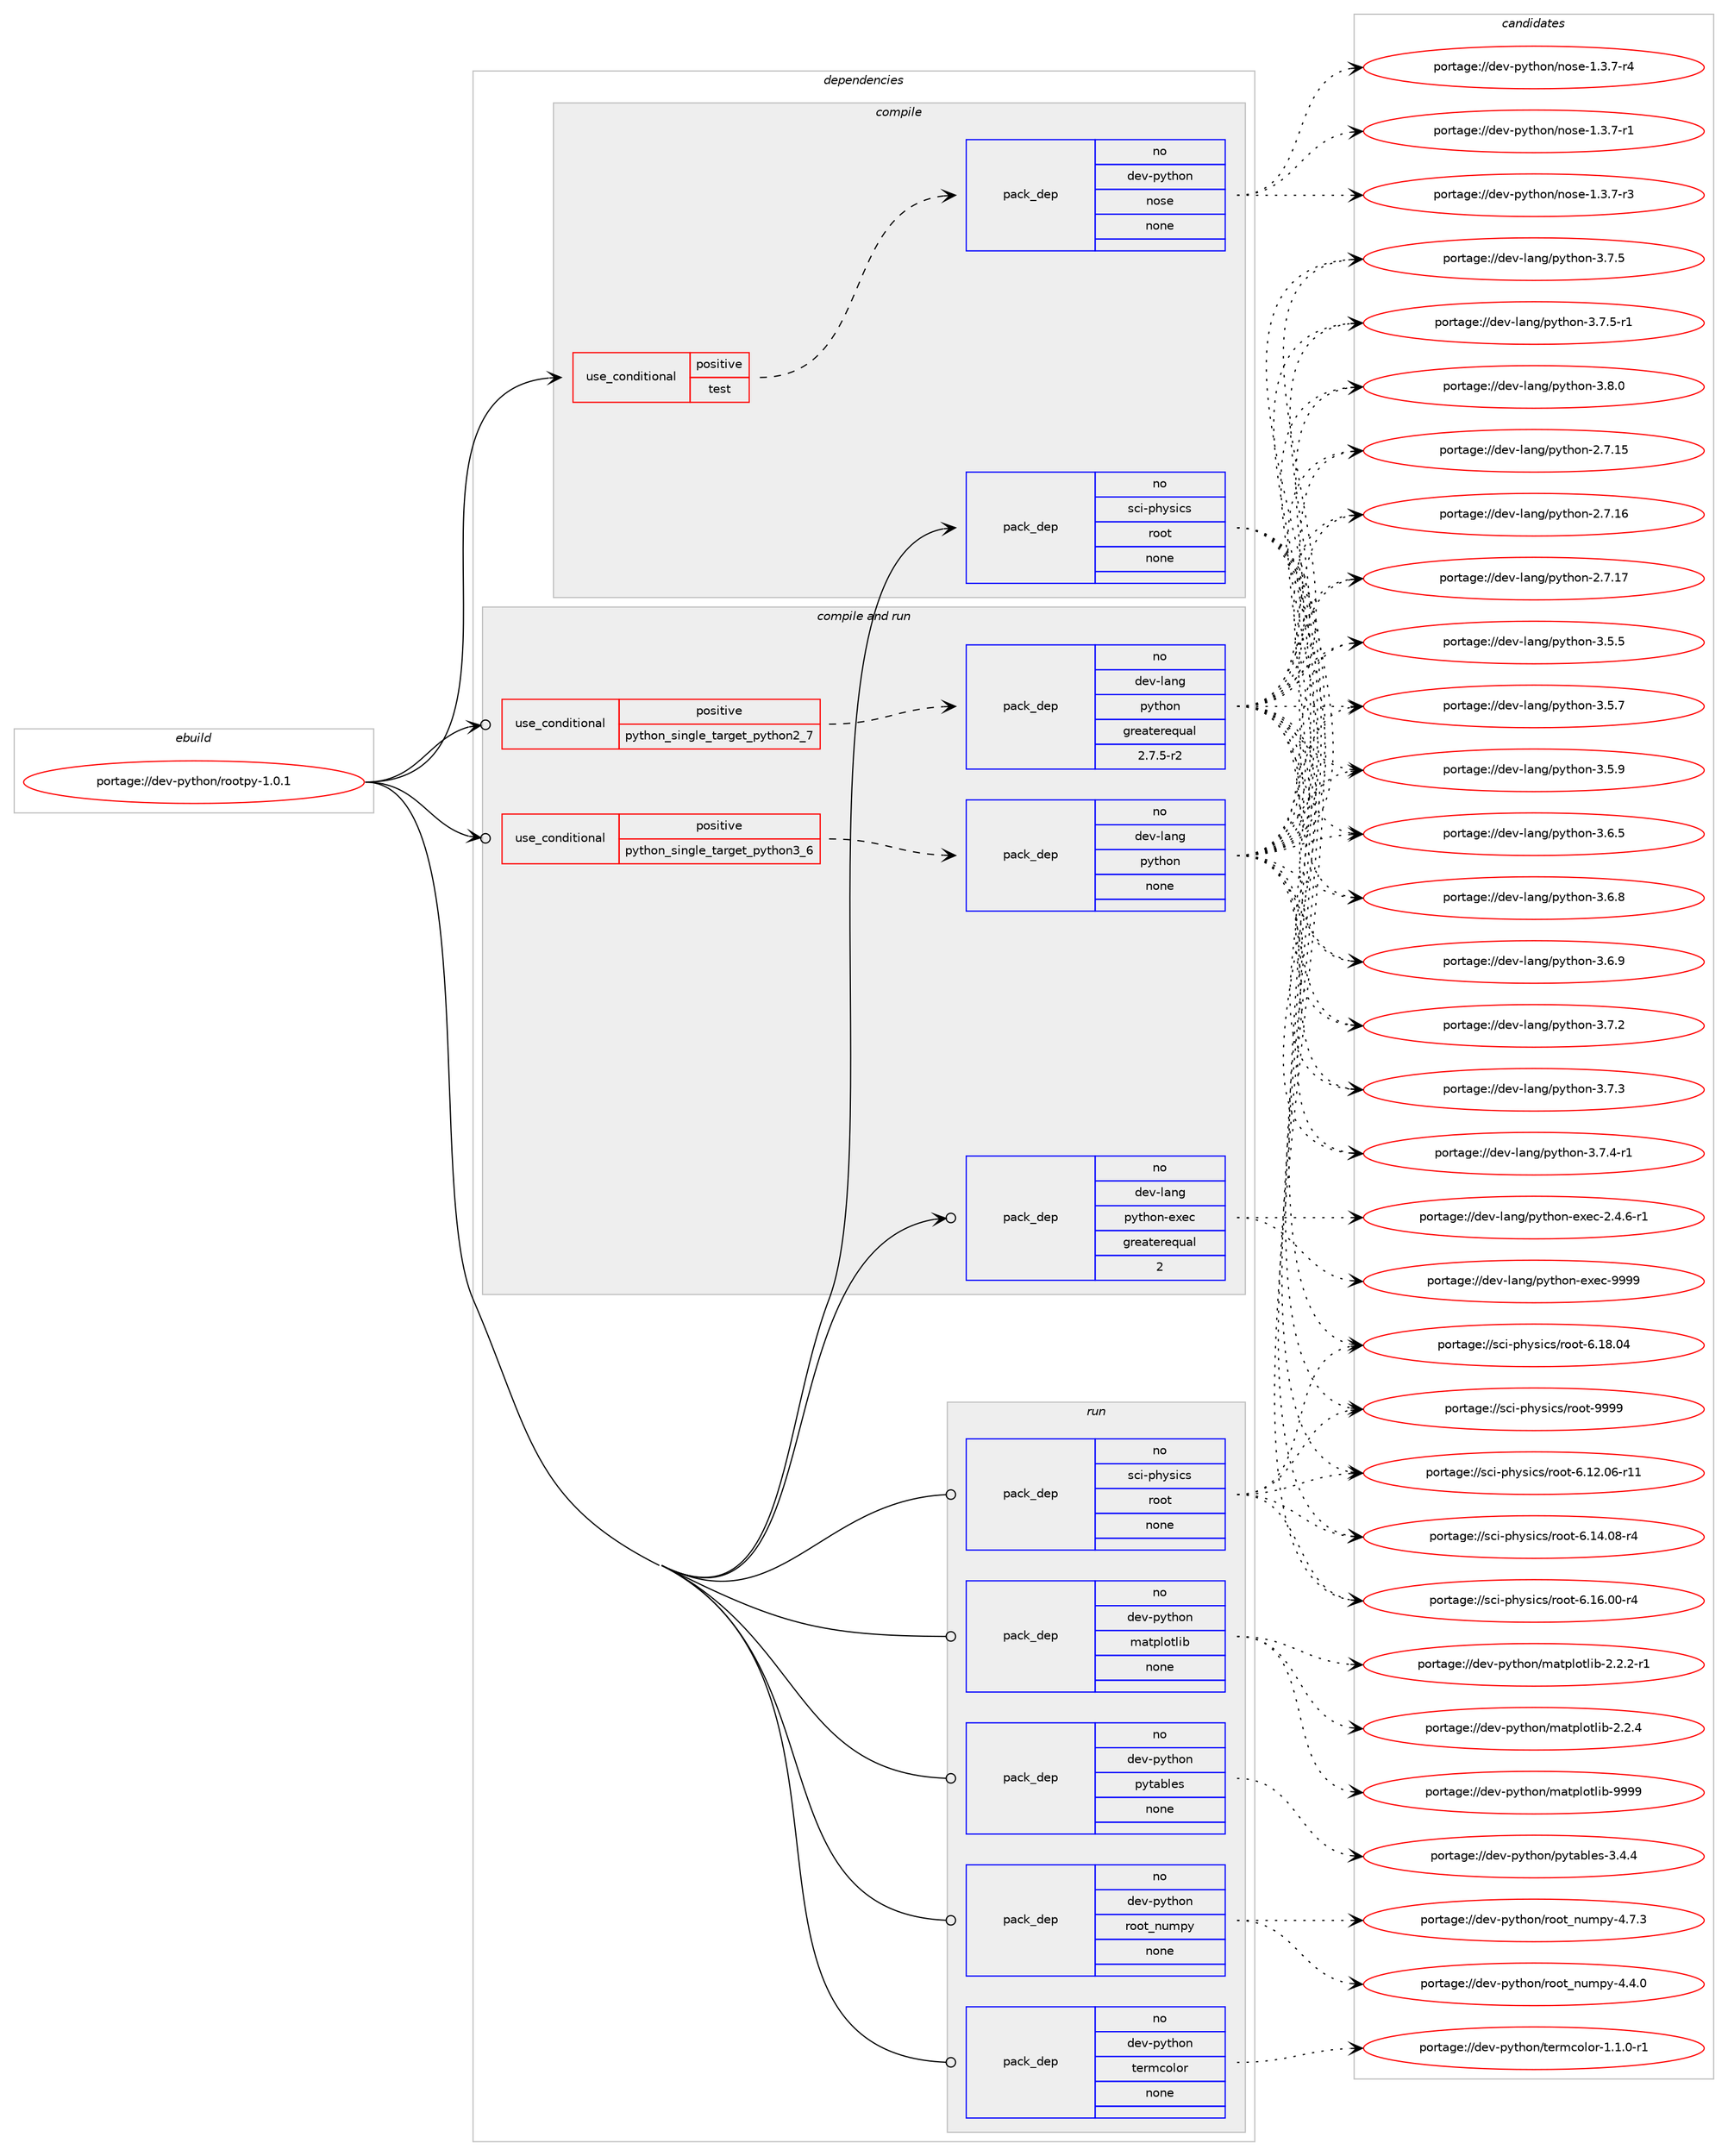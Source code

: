 digraph prolog {

# *************
# Graph options
# *************

newrank=true;
concentrate=true;
compound=true;
graph [rankdir=LR,fontname=Helvetica,fontsize=10,ranksep=1.5];#, ranksep=2.5, nodesep=0.2];
edge  [arrowhead=vee];
node  [fontname=Helvetica,fontsize=10];

# **********
# The ebuild
# **********

subgraph cluster_leftcol {
color=gray;
rank=same;
label=<<i>ebuild</i>>;
id [label="portage://dev-python/rootpy-1.0.1", color=red, width=4, href="../dev-python/rootpy-1.0.1.svg"];
}

# ****************
# The dependencies
# ****************

subgraph cluster_midcol {
color=gray;
label=<<i>dependencies</i>>;
subgraph cluster_compile {
fillcolor="#eeeeee";
style=filled;
label=<<i>compile</i>>;
subgraph cond38130 {
dependency170764 [label=<<TABLE BORDER="0" CELLBORDER="1" CELLSPACING="0" CELLPADDING="4"><TR><TD ROWSPAN="3" CELLPADDING="10">use_conditional</TD></TR><TR><TD>positive</TD></TR><TR><TD>test</TD></TR></TABLE>>, shape=none, color=red];
subgraph pack129231 {
dependency170765 [label=<<TABLE BORDER="0" CELLBORDER="1" CELLSPACING="0" CELLPADDING="4" WIDTH="220"><TR><TD ROWSPAN="6" CELLPADDING="30">pack_dep</TD></TR><TR><TD WIDTH="110">no</TD></TR><TR><TD>dev-python</TD></TR><TR><TD>nose</TD></TR><TR><TD>none</TD></TR><TR><TD></TD></TR></TABLE>>, shape=none, color=blue];
}
dependency170764:e -> dependency170765:w [weight=20,style="dashed",arrowhead="vee"];
}
id:e -> dependency170764:w [weight=20,style="solid",arrowhead="vee"];
subgraph pack129232 {
dependency170766 [label=<<TABLE BORDER="0" CELLBORDER="1" CELLSPACING="0" CELLPADDING="4" WIDTH="220"><TR><TD ROWSPAN="6" CELLPADDING="30">pack_dep</TD></TR><TR><TD WIDTH="110">no</TD></TR><TR><TD>sci-physics</TD></TR><TR><TD>root</TD></TR><TR><TD>none</TD></TR><TR><TD></TD></TR></TABLE>>, shape=none, color=blue];
}
id:e -> dependency170766:w [weight=20,style="solid",arrowhead="vee"];
}
subgraph cluster_compileandrun {
fillcolor="#eeeeee";
style=filled;
label=<<i>compile and run</i>>;
subgraph cond38131 {
dependency170767 [label=<<TABLE BORDER="0" CELLBORDER="1" CELLSPACING="0" CELLPADDING="4"><TR><TD ROWSPAN="3" CELLPADDING="10">use_conditional</TD></TR><TR><TD>positive</TD></TR><TR><TD>python_single_target_python2_7</TD></TR></TABLE>>, shape=none, color=red];
subgraph pack129233 {
dependency170768 [label=<<TABLE BORDER="0" CELLBORDER="1" CELLSPACING="0" CELLPADDING="4" WIDTH="220"><TR><TD ROWSPAN="6" CELLPADDING="30">pack_dep</TD></TR><TR><TD WIDTH="110">no</TD></TR><TR><TD>dev-lang</TD></TR><TR><TD>python</TD></TR><TR><TD>greaterequal</TD></TR><TR><TD>2.7.5-r2</TD></TR></TABLE>>, shape=none, color=blue];
}
dependency170767:e -> dependency170768:w [weight=20,style="dashed",arrowhead="vee"];
}
id:e -> dependency170767:w [weight=20,style="solid",arrowhead="odotvee"];
subgraph cond38132 {
dependency170769 [label=<<TABLE BORDER="0" CELLBORDER="1" CELLSPACING="0" CELLPADDING="4"><TR><TD ROWSPAN="3" CELLPADDING="10">use_conditional</TD></TR><TR><TD>positive</TD></TR><TR><TD>python_single_target_python3_6</TD></TR></TABLE>>, shape=none, color=red];
subgraph pack129234 {
dependency170770 [label=<<TABLE BORDER="0" CELLBORDER="1" CELLSPACING="0" CELLPADDING="4" WIDTH="220"><TR><TD ROWSPAN="6" CELLPADDING="30">pack_dep</TD></TR><TR><TD WIDTH="110">no</TD></TR><TR><TD>dev-lang</TD></TR><TR><TD>python</TD></TR><TR><TD>none</TD></TR><TR><TD></TD></TR></TABLE>>, shape=none, color=blue];
}
dependency170769:e -> dependency170770:w [weight=20,style="dashed",arrowhead="vee"];
}
id:e -> dependency170769:w [weight=20,style="solid",arrowhead="odotvee"];
subgraph pack129235 {
dependency170771 [label=<<TABLE BORDER="0" CELLBORDER="1" CELLSPACING="0" CELLPADDING="4" WIDTH="220"><TR><TD ROWSPAN="6" CELLPADDING="30">pack_dep</TD></TR><TR><TD WIDTH="110">no</TD></TR><TR><TD>dev-lang</TD></TR><TR><TD>python-exec</TD></TR><TR><TD>greaterequal</TD></TR><TR><TD>2</TD></TR></TABLE>>, shape=none, color=blue];
}
id:e -> dependency170771:w [weight=20,style="solid",arrowhead="odotvee"];
}
subgraph cluster_run {
fillcolor="#eeeeee";
style=filled;
label=<<i>run</i>>;
subgraph pack129236 {
dependency170772 [label=<<TABLE BORDER="0" CELLBORDER="1" CELLSPACING="0" CELLPADDING="4" WIDTH="220"><TR><TD ROWSPAN="6" CELLPADDING="30">pack_dep</TD></TR><TR><TD WIDTH="110">no</TD></TR><TR><TD>dev-python</TD></TR><TR><TD>matplotlib</TD></TR><TR><TD>none</TD></TR><TR><TD></TD></TR></TABLE>>, shape=none, color=blue];
}
id:e -> dependency170772:w [weight=20,style="solid",arrowhead="odot"];
subgraph pack129237 {
dependency170773 [label=<<TABLE BORDER="0" CELLBORDER="1" CELLSPACING="0" CELLPADDING="4" WIDTH="220"><TR><TD ROWSPAN="6" CELLPADDING="30">pack_dep</TD></TR><TR><TD WIDTH="110">no</TD></TR><TR><TD>dev-python</TD></TR><TR><TD>pytables</TD></TR><TR><TD>none</TD></TR><TR><TD></TD></TR></TABLE>>, shape=none, color=blue];
}
id:e -> dependency170773:w [weight=20,style="solid",arrowhead="odot"];
subgraph pack129238 {
dependency170774 [label=<<TABLE BORDER="0" CELLBORDER="1" CELLSPACING="0" CELLPADDING="4" WIDTH="220"><TR><TD ROWSPAN="6" CELLPADDING="30">pack_dep</TD></TR><TR><TD WIDTH="110">no</TD></TR><TR><TD>dev-python</TD></TR><TR><TD>root_numpy</TD></TR><TR><TD>none</TD></TR><TR><TD></TD></TR></TABLE>>, shape=none, color=blue];
}
id:e -> dependency170774:w [weight=20,style="solid",arrowhead="odot"];
subgraph pack129239 {
dependency170775 [label=<<TABLE BORDER="0" CELLBORDER="1" CELLSPACING="0" CELLPADDING="4" WIDTH="220"><TR><TD ROWSPAN="6" CELLPADDING="30">pack_dep</TD></TR><TR><TD WIDTH="110">no</TD></TR><TR><TD>dev-python</TD></TR><TR><TD>termcolor</TD></TR><TR><TD>none</TD></TR><TR><TD></TD></TR></TABLE>>, shape=none, color=blue];
}
id:e -> dependency170775:w [weight=20,style="solid",arrowhead="odot"];
subgraph pack129240 {
dependency170776 [label=<<TABLE BORDER="0" CELLBORDER="1" CELLSPACING="0" CELLPADDING="4" WIDTH="220"><TR><TD ROWSPAN="6" CELLPADDING="30">pack_dep</TD></TR><TR><TD WIDTH="110">no</TD></TR><TR><TD>sci-physics</TD></TR><TR><TD>root</TD></TR><TR><TD>none</TD></TR><TR><TD></TD></TR></TABLE>>, shape=none, color=blue];
}
id:e -> dependency170776:w [weight=20,style="solid",arrowhead="odot"];
}
}

# **************
# The candidates
# **************

subgraph cluster_choices {
rank=same;
color=gray;
label=<<i>candidates</i>>;

subgraph choice129231 {
color=black;
nodesep=1;
choiceportage10010111845112121116104111110471101111151014549465146554511449 [label="portage://dev-python/nose-1.3.7-r1", color=red, width=4,href="../dev-python/nose-1.3.7-r1.svg"];
choiceportage10010111845112121116104111110471101111151014549465146554511451 [label="portage://dev-python/nose-1.3.7-r3", color=red, width=4,href="../dev-python/nose-1.3.7-r3.svg"];
choiceportage10010111845112121116104111110471101111151014549465146554511452 [label="portage://dev-python/nose-1.3.7-r4", color=red, width=4,href="../dev-python/nose-1.3.7-r4.svg"];
dependency170765:e -> choiceportage10010111845112121116104111110471101111151014549465146554511449:w [style=dotted,weight="100"];
dependency170765:e -> choiceportage10010111845112121116104111110471101111151014549465146554511451:w [style=dotted,weight="100"];
dependency170765:e -> choiceportage10010111845112121116104111110471101111151014549465146554511452:w [style=dotted,weight="100"];
}
subgraph choice129232 {
color=black;
nodesep=1;
choiceportage115991054511210412111510599115471141111111164554464950464854451144949 [label="portage://sci-physics/root-6.12.06-r11", color=red, width=4,href="../sci-physics/root-6.12.06-r11.svg"];
choiceportage1159910545112104121115105991154711411111111645544649524648564511452 [label="portage://sci-physics/root-6.14.08-r4", color=red, width=4,href="../sci-physics/root-6.14.08-r4.svg"];
choiceportage1159910545112104121115105991154711411111111645544649544648484511452 [label="portage://sci-physics/root-6.16.00-r4", color=red, width=4,href="../sci-physics/root-6.16.00-r4.svg"];
choiceportage115991054511210412111510599115471141111111164554464956464852 [label="portage://sci-physics/root-6.18.04", color=red, width=4,href="../sci-physics/root-6.18.04.svg"];
choiceportage115991054511210412111510599115471141111111164557575757 [label="portage://sci-physics/root-9999", color=red, width=4,href="../sci-physics/root-9999.svg"];
dependency170766:e -> choiceportage115991054511210412111510599115471141111111164554464950464854451144949:w [style=dotted,weight="100"];
dependency170766:e -> choiceportage1159910545112104121115105991154711411111111645544649524648564511452:w [style=dotted,weight="100"];
dependency170766:e -> choiceportage1159910545112104121115105991154711411111111645544649544648484511452:w [style=dotted,weight="100"];
dependency170766:e -> choiceportage115991054511210412111510599115471141111111164554464956464852:w [style=dotted,weight="100"];
dependency170766:e -> choiceportage115991054511210412111510599115471141111111164557575757:w [style=dotted,weight="100"];
}
subgraph choice129233 {
color=black;
nodesep=1;
choiceportage10010111845108971101034711212111610411111045504655464953 [label="portage://dev-lang/python-2.7.15", color=red, width=4,href="../dev-lang/python-2.7.15.svg"];
choiceportage10010111845108971101034711212111610411111045504655464954 [label="portage://dev-lang/python-2.7.16", color=red, width=4,href="../dev-lang/python-2.7.16.svg"];
choiceportage10010111845108971101034711212111610411111045504655464955 [label="portage://dev-lang/python-2.7.17", color=red, width=4,href="../dev-lang/python-2.7.17.svg"];
choiceportage100101118451089711010347112121116104111110455146534653 [label="portage://dev-lang/python-3.5.5", color=red, width=4,href="../dev-lang/python-3.5.5.svg"];
choiceportage100101118451089711010347112121116104111110455146534655 [label="portage://dev-lang/python-3.5.7", color=red, width=4,href="../dev-lang/python-3.5.7.svg"];
choiceportage100101118451089711010347112121116104111110455146534657 [label="portage://dev-lang/python-3.5.9", color=red, width=4,href="../dev-lang/python-3.5.9.svg"];
choiceportage100101118451089711010347112121116104111110455146544653 [label="portage://dev-lang/python-3.6.5", color=red, width=4,href="../dev-lang/python-3.6.5.svg"];
choiceportage100101118451089711010347112121116104111110455146544656 [label="portage://dev-lang/python-3.6.8", color=red, width=4,href="../dev-lang/python-3.6.8.svg"];
choiceportage100101118451089711010347112121116104111110455146544657 [label="portage://dev-lang/python-3.6.9", color=red, width=4,href="../dev-lang/python-3.6.9.svg"];
choiceportage100101118451089711010347112121116104111110455146554650 [label="portage://dev-lang/python-3.7.2", color=red, width=4,href="../dev-lang/python-3.7.2.svg"];
choiceportage100101118451089711010347112121116104111110455146554651 [label="portage://dev-lang/python-3.7.3", color=red, width=4,href="../dev-lang/python-3.7.3.svg"];
choiceportage1001011184510897110103471121211161041111104551465546524511449 [label="portage://dev-lang/python-3.7.4-r1", color=red, width=4,href="../dev-lang/python-3.7.4-r1.svg"];
choiceportage100101118451089711010347112121116104111110455146554653 [label="portage://dev-lang/python-3.7.5", color=red, width=4,href="../dev-lang/python-3.7.5.svg"];
choiceportage1001011184510897110103471121211161041111104551465546534511449 [label="portage://dev-lang/python-3.7.5-r1", color=red, width=4,href="../dev-lang/python-3.7.5-r1.svg"];
choiceportage100101118451089711010347112121116104111110455146564648 [label="portage://dev-lang/python-3.8.0", color=red, width=4,href="../dev-lang/python-3.8.0.svg"];
dependency170768:e -> choiceportage10010111845108971101034711212111610411111045504655464953:w [style=dotted,weight="100"];
dependency170768:e -> choiceportage10010111845108971101034711212111610411111045504655464954:w [style=dotted,weight="100"];
dependency170768:e -> choiceportage10010111845108971101034711212111610411111045504655464955:w [style=dotted,weight="100"];
dependency170768:e -> choiceportage100101118451089711010347112121116104111110455146534653:w [style=dotted,weight="100"];
dependency170768:e -> choiceportage100101118451089711010347112121116104111110455146534655:w [style=dotted,weight="100"];
dependency170768:e -> choiceportage100101118451089711010347112121116104111110455146534657:w [style=dotted,weight="100"];
dependency170768:e -> choiceportage100101118451089711010347112121116104111110455146544653:w [style=dotted,weight="100"];
dependency170768:e -> choiceportage100101118451089711010347112121116104111110455146544656:w [style=dotted,weight="100"];
dependency170768:e -> choiceportage100101118451089711010347112121116104111110455146544657:w [style=dotted,weight="100"];
dependency170768:e -> choiceportage100101118451089711010347112121116104111110455146554650:w [style=dotted,weight="100"];
dependency170768:e -> choiceportage100101118451089711010347112121116104111110455146554651:w [style=dotted,weight="100"];
dependency170768:e -> choiceportage1001011184510897110103471121211161041111104551465546524511449:w [style=dotted,weight="100"];
dependency170768:e -> choiceportage100101118451089711010347112121116104111110455146554653:w [style=dotted,weight="100"];
dependency170768:e -> choiceportage1001011184510897110103471121211161041111104551465546534511449:w [style=dotted,weight="100"];
dependency170768:e -> choiceportage100101118451089711010347112121116104111110455146564648:w [style=dotted,weight="100"];
}
subgraph choice129234 {
color=black;
nodesep=1;
choiceportage10010111845108971101034711212111610411111045504655464953 [label="portage://dev-lang/python-2.7.15", color=red, width=4,href="../dev-lang/python-2.7.15.svg"];
choiceportage10010111845108971101034711212111610411111045504655464954 [label="portage://dev-lang/python-2.7.16", color=red, width=4,href="../dev-lang/python-2.7.16.svg"];
choiceportage10010111845108971101034711212111610411111045504655464955 [label="portage://dev-lang/python-2.7.17", color=red, width=4,href="../dev-lang/python-2.7.17.svg"];
choiceportage100101118451089711010347112121116104111110455146534653 [label="portage://dev-lang/python-3.5.5", color=red, width=4,href="../dev-lang/python-3.5.5.svg"];
choiceportage100101118451089711010347112121116104111110455146534655 [label="portage://dev-lang/python-3.5.7", color=red, width=4,href="../dev-lang/python-3.5.7.svg"];
choiceportage100101118451089711010347112121116104111110455146534657 [label="portage://dev-lang/python-3.5.9", color=red, width=4,href="../dev-lang/python-3.5.9.svg"];
choiceportage100101118451089711010347112121116104111110455146544653 [label="portage://dev-lang/python-3.6.5", color=red, width=4,href="../dev-lang/python-3.6.5.svg"];
choiceportage100101118451089711010347112121116104111110455146544656 [label="portage://dev-lang/python-3.6.8", color=red, width=4,href="../dev-lang/python-3.6.8.svg"];
choiceportage100101118451089711010347112121116104111110455146544657 [label="portage://dev-lang/python-3.6.9", color=red, width=4,href="../dev-lang/python-3.6.9.svg"];
choiceportage100101118451089711010347112121116104111110455146554650 [label="portage://dev-lang/python-3.7.2", color=red, width=4,href="../dev-lang/python-3.7.2.svg"];
choiceportage100101118451089711010347112121116104111110455146554651 [label="portage://dev-lang/python-3.7.3", color=red, width=4,href="../dev-lang/python-3.7.3.svg"];
choiceportage1001011184510897110103471121211161041111104551465546524511449 [label="portage://dev-lang/python-3.7.4-r1", color=red, width=4,href="../dev-lang/python-3.7.4-r1.svg"];
choiceportage100101118451089711010347112121116104111110455146554653 [label="portage://dev-lang/python-3.7.5", color=red, width=4,href="../dev-lang/python-3.7.5.svg"];
choiceportage1001011184510897110103471121211161041111104551465546534511449 [label="portage://dev-lang/python-3.7.5-r1", color=red, width=4,href="../dev-lang/python-3.7.5-r1.svg"];
choiceportage100101118451089711010347112121116104111110455146564648 [label="portage://dev-lang/python-3.8.0", color=red, width=4,href="../dev-lang/python-3.8.0.svg"];
dependency170770:e -> choiceportage10010111845108971101034711212111610411111045504655464953:w [style=dotted,weight="100"];
dependency170770:e -> choiceportage10010111845108971101034711212111610411111045504655464954:w [style=dotted,weight="100"];
dependency170770:e -> choiceportage10010111845108971101034711212111610411111045504655464955:w [style=dotted,weight="100"];
dependency170770:e -> choiceportage100101118451089711010347112121116104111110455146534653:w [style=dotted,weight="100"];
dependency170770:e -> choiceportage100101118451089711010347112121116104111110455146534655:w [style=dotted,weight="100"];
dependency170770:e -> choiceportage100101118451089711010347112121116104111110455146534657:w [style=dotted,weight="100"];
dependency170770:e -> choiceportage100101118451089711010347112121116104111110455146544653:w [style=dotted,weight="100"];
dependency170770:e -> choiceportage100101118451089711010347112121116104111110455146544656:w [style=dotted,weight="100"];
dependency170770:e -> choiceportage100101118451089711010347112121116104111110455146544657:w [style=dotted,weight="100"];
dependency170770:e -> choiceportage100101118451089711010347112121116104111110455146554650:w [style=dotted,weight="100"];
dependency170770:e -> choiceportage100101118451089711010347112121116104111110455146554651:w [style=dotted,weight="100"];
dependency170770:e -> choiceportage1001011184510897110103471121211161041111104551465546524511449:w [style=dotted,weight="100"];
dependency170770:e -> choiceportage100101118451089711010347112121116104111110455146554653:w [style=dotted,weight="100"];
dependency170770:e -> choiceportage1001011184510897110103471121211161041111104551465546534511449:w [style=dotted,weight="100"];
dependency170770:e -> choiceportage100101118451089711010347112121116104111110455146564648:w [style=dotted,weight="100"];
}
subgraph choice129235 {
color=black;
nodesep=1;
choiceportage10010111845108971101034711212111610411111045101120101994550465246544511449 [label="portage://dev-lang/python-exec-2.4.6-r1", color=red, width=4,href="../dev-lang/python-exec-2.4.6-r1.svg"];
choiceportage10010111845108971101034711212111610411111045101120101994557575757 [label="portage://dev-lang/python-exec-9999", color=red, width=4,href="../dev-lang/python-exec-9999.svg"];
dependency170771:e -> choiceportage10010111845108971101034711212111610411111045101120101994550465246544511449:w [style=dotted,weight="100"];
dependency170771:e -> choiceportage10010111845108971101034711212111610411111045101120101994557575757:w [style=dotted,weight="100"];
}
subgraph choice129236 {
color=black;
nodesep=1;
choiceportage100101118451121211161041111104710997116112108111116108105984550465046504511449 [label="portage://dev-python/matplotlib-2.2.2-r1", color=red, width=4,href="../dev-python/matplotlib-2.2.2-r1.svg"];
choiceportage10010111845112121116104111110471099711611210811111610810598455046504652 [label="portage://dev-python/matplotlib-2.2.4", color=red, width=4,href="../dev-python/matplotlib-2.2.4.svg"];
choiceportage100101118451121211161041111104710997116112108111116108105984557575757 [label="portage://dev-python/matplotlib-9999", color=red, width=4,href="../dev-python/matplotlib-9999.svg"];
dependency170772:e -> choiceportage100101118451121211161041111104710997116112108111116108105984550465046504511449:w [style=dotted,weight="100"];
dependency170772:e -> choiceportage10010111845112121116104111110471099711611210811111610810598455046504652:w [style=dotted,weight="100"];
dependency170772:e -> choiceportage100101118451121211161041111104710997116112108111116108105984557575757:w [style=dotted,weight="100"];
}
subgraph choice129237 {
color=black;
nodesep=1;
choiceportage10010111845112121116104111110471121211169798108101115455146524652 [label="portage://dev-python/pytables-3.4.4", color=red, width=4,href="../dev-python/pytables-3.4.4.svg"];
dependency170773:e -> choiceportage10010111845112121116104111110471121211169798108101115455146524652:w [style=dotted,weight="100"];
}
subgraph choice129238 {
color=black;
nodesep=1;
choiceportage100101118451121211161041111104711411111111695110117109112121455246524648 [label="portage://dev-python/root_numpy-4.4.0", color=red, width=4,href="../dev-python/root_numpy-4.4.0.svg"];
choiceportage100101118451121211161041111104711411111111695110117109112121455246554651 [label="portage://dev-python/root_numpy-4.7.3", color=red, width=4,href="../dev-python/root_numpy-4.7.3.svg"];
dependency170774:e -> choiceportage100101118451121211161041111104711411111111695110117109112121455246524648:w [style=dotted,weight="100"];
dependency170774:e -> choiceportage100101118451121211161041111104711411111111695110117109112121455246554651:w [style=dotted,weight="100"];
}
subgraph choice129239 {
color=black;
nodesep=1;
choiceportage1001011184511212111610411111047116101114109991111081111144549464946484511449 [label="portage://dev-python/termcolor-1.1.0-r1", color=red, width=4,href="../dev-python/termcolor-1.1.0-r1.svg"];
dependency170775:e -> choiceportage1001011184511212111610411111047116101114109991111081111144549464946484511449:w [style=dotted,weight="100"];
}
subgraph choice129240 {
color=black;
nodesep=1;
choiceportage115991054511210412111510599115471141111111164554464950464854451144949 [label="portage://sci-physics/root-6.12.06-r11", color=red, width=4,href="../sci-physics/root-6.12.06-r11.svg"];
choiceportage1159910545112104121115105991154711411111111645544649524648564511452 [label="portage://sci-physics/root-6.14.08-r4", color=red, width=4,href="../sci-physics/root-6.14.08-r4.svg"];
choiceportage1159910545112104121115105991154711411111111645544649544648484511452 [label="portage://sci-physics/root-6.16.00-r4", color=red, width=4,href="../sci-physics/root-6.16.00-r4.svg"];
choiceportage115991054511210412111510599115471141111111164554464956464852 [label="portage://sci-physics/root-6.18.04", color=red, width=4,href="../sci-physics/root-6.18.04.svg"];
choiceportage115991054511210412111510599115471141111111164557575757 [label="portage://sci-physics/root-9999", color=red, width=4,href="../sci-physics/root-9999.svg"];
dependency170776:e -> choiceportage115991054511210412111510599115471141111111164554464950464854451144949:w [style=dotted,weight="100"];
dependency170776:e -> choiceportage1159910545112104121115105991154711411111111645544649524648564511452:w [style=dotted,weight="100"];
dependency170776:e -> choiceportage1159910545112104121115105991154711411111111645544649544648484511452:w [style=dotted,weight="100"];
dependency170776:e -> choiceportage115991054511210412111510599115471141111111164554464956464852:w [style=dotted,weight="100"];
dependency170776:e -> choiceportage115991054511210412111510599115471141111111164557575757:w [style=dotted,weight="100"];
}
}

}
